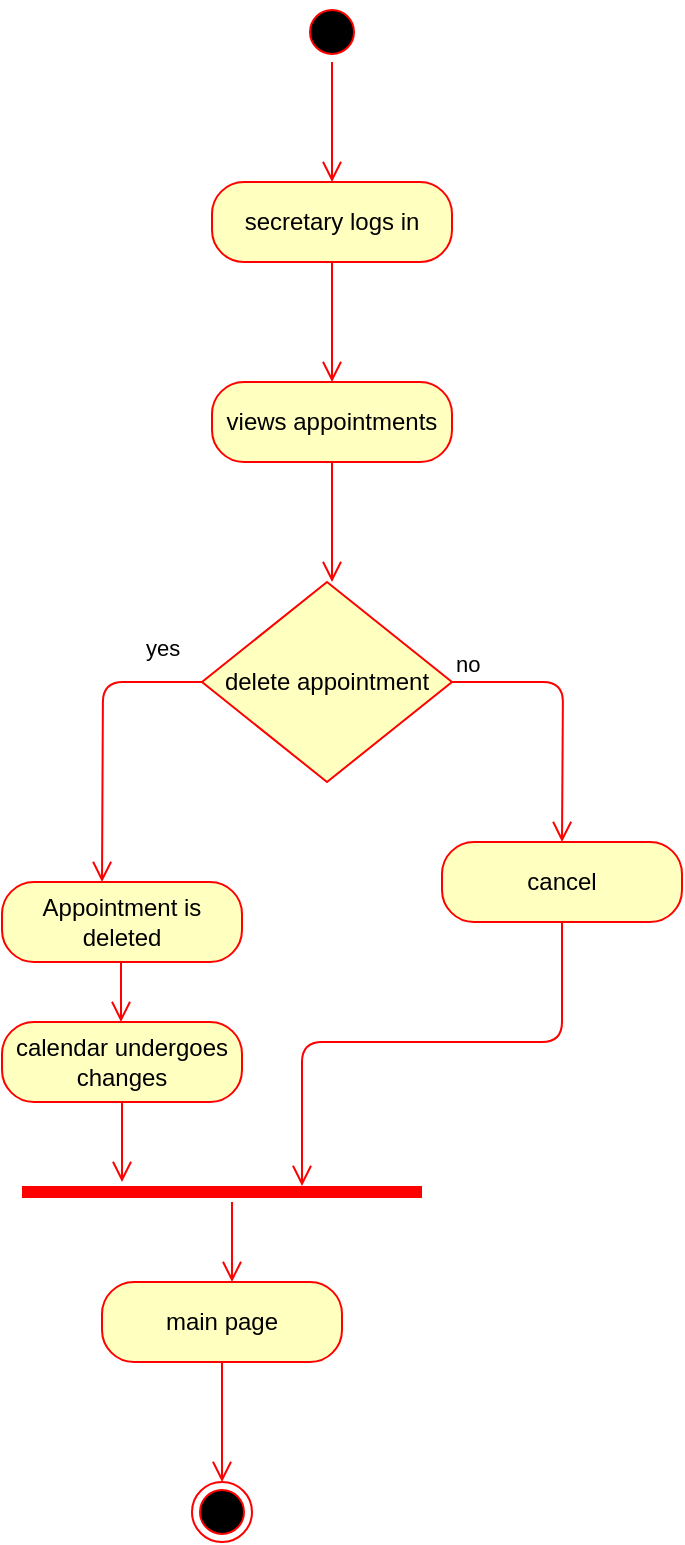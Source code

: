 <mxfile version="13.0.8" type="github"><diagram name="Page-1" id="58cdce13-f638-feb5-8d6f-7d28b1aa9fa0"><mxGraphModel dx="946" dy="597" grid="1" gridSize="10" guides="1" tooltips="1" connect="1" arrows="1" fold="1" page="1" pageScale="1" pageWidth="1100" pageHeight="850" background="#ffffff" math="0" shadow="0"><root><mxCell id="0"/><mxCell id="1" parent="0"/><mxCell id="qfBZsKq0nNVK6p3OC4su-1" value="" style="ellipse;html=1;shape=startState;fillColor=#000000;strokeColor=#ff0000;" parent="1" vertex="1"><mxGeometry x="560" y="20" width="30" height="30" as="geometry"/></mxCell><mxCell id="qfBZsKq0nNVK6p3OC4su-2" value="" style="edgeStyle=orthogonalEdgeStyle;html=1;verticalAlign=bottom;endArrow=open;endSize=8;strokeColor=#ff0000;" parent="1" source="qfBZsKq0nNVK6p3OC4su-1" edge="1"><mxGeometry relative="1" as="geometry"><mxPoint x="575" y="110" as="targetPoint"/></mxGeometry></mxCell><mxCell id="qfBZsKq0nNVK6p3OC4su-3" value="secretary logs in" style="rounded=1;whiteSpace=wrap;html=1;arcSize=40;fontColor=#000000;fillColor=#ffffc0;strokeColor=#ff0000;" parent="1" vertex="1"><mxGeometry x="515" y="110" width="120" height="40" as="geometry"/></mxCell><mxCell id="qfBZsKq0nNVK6p3OC4su-4" value="" style="edgeStyle=orthogonalEdgeStyle;html=1;verticalAlign=bottom;endArrow=open;endSize=8;strokeColor=#ff0000;" parent="1" source="qfBZsKq0nNVK6p3OC4su-3" edge="1"><mxGeometry relative="1" as="geometry"><mxPoint x="575" y="210" as="targetPoint"/></mxGeometry></mxCell><mxCell id="qfBZsKq0nNVK6p3OC4su-5" value="views appointments" style="rounded=1;whiteSpace=wrap;html=1;arcSize=40;fontColor=#000000;fillColor=#ffffc0;strokeColor=#ff0000;" parent="1" vertex="1"><mxGeometry x="515" y="210" width="120" height="40" as="geometry"/></mxCell><mxCell id="qfBZsKq0nNVK6p3OC4su-6" value="" style="edgeStyle=orthogonalEdgeStyle;html=1;verticalAlign=bottom;endArrow=open;endSize=8;strokeColor=#ff0000;" parent="1" source="qfBZsKq0nNVK6p3OC4su-5" edge="1"><mxGeometry relative="1" as="geometry"><mxPoint x="575" y="310" as="targetPoint"/></mxGeometry></mxCell><mxCell id="qfBZsKq0nNVK6p3OC4su-10" value="delete appointment" style="rhombus;whiteSpace=wrap;html=1;fillColor=#ffffc0;strokeColor=#ff0000;" parent="1" vertex="1"><mxGeometry x="510" y="310" width="125" height="100" as="geometry"/></mxCell><mxCell id="qfBZsKq0nNVK6p3OC4su-11" value="no" style="edgeStyle=orthogonalEdgeStyle;html=1;align=left;verticalAlign=bottom;endArrow=open;endSize=8;strokeColor=#ff0000;" parent="1" source="qfBZsKq0nNVK6p3OC4su-10" edge="1"><mxGeometry x="-1" relative="1" as="geometry"><mxPoint x="690" y="440" as="targetPoint"/></mxGeometry></mxCell><mxCell id="qfBZsKq0nNVK6p3OC4su-12" value="yes" style="edgeStyle=orthogonalEdgeStyle;html=1;align=left;verticalAlign=top;endArrow=open;endSize=8;strokeColor=#ff0000;" parent="1" source="qfBZsKq0nNVK6p3OC4su-10" edge="1"><mxGeometry x="-0.6" y="-30" relative="1" as="geometry"><mxPoint x="460" y="460" as="targetPoint"/><mxPoint as="offset"/></mxGeometry></mxCell><mxCell id="qfBZsKq0nNVK6p3OC4su-15" value="Appointment is deleted" style="rounded=1;whiteSpace=wrap;html=1;arcSize=40;fontColor=#000000;fillColor=#ffffc0;strokeColor=#ff0000;" parent="1" vertex="1"><mxGeometry x="410" y="460" width="120" height="40" as="geometry"/></mxCell><mxCell id="qfBZsKq0nNVK6p3OC4su-17" value="cancel" style="rounded=1;whiteSpace=wrap;html=1;arcSize=40;fontColor=#000000;fillColor=#ffffc0;strokeColor=#ff0000;" parent="1" vertex="1"><mxGeometry x="630" y="440" width="120" height="40" as="geometry"/></mxCell><mxCell id="qfBZsKq0nNVK6p3OC4su-18" value="" style="edgeStyle=orthogonalEdgeStyle;html=1;verticalAlign=bottom;endArrow=open;endSize=8;strokeColor=#ff0000;entryX=0.7;entryY=0.2;entryDx=0;entryDy=0;entryPerimeter=0;" parent="1" source="qfBZsKq0nNVK6p3OC4su-17" edge="1" target="N0jfvfb6rjBbj7CFUxxj-1"><mxGeometry relative="1" as="geometry"><mxPoint x="560" y="600" as="targetPoint"/><Array as="points"><mxPoint x="690" y="540"/><mxPoint x="560" y="540"/></Array></mxGeometry></mxCell><mxCell id="N0jfvfb6rjBbj7CFUxxj-1" value="" style="shape=line;html=1;strokeWidth=6;strokeColor=#ff0000;" vertex="1" parent="1"><mxGeometry x="420" y="610" width="200" height="10" as="geometry"/></mxCell><mxCell id="N0jfvfb6rjBbj7CFUxxj-2" value="" style="edgeStyle=orthogonalEdgeStyle;html=1;verticalAlign=bottom;endArrow=open;endSize=8;strokeColor=#ff0000;" edge="1" source="N0jfvfb6rjBbj7CFUxxj-1" parent="1"><mxGeometry relative="1" as="geometry"><mxPoint x="525" y="660" as="targetPoint"/><Array as="points"><mxPoint x="525" y="655"/></Array></mxGeometry></mxCell><mxCell id="N0jfvfb6rjBbj7CFUxxj-5" value="" style="ellipse;html=1;shape=endState;fillColor=#000000;strokeColor=#ff0000;" vertex="1" parent="1"><mxGeometry x="505" y="760" width="30" height="30" as="geometry"/></mxCell><mxCell id="N0jfvfb6rjBbj7CFUxxj-6" value="calendar undergoes changes" style="rounded=1;whiteSpace=wrap;html=1;arcSize=40;fontColor=#000000;fillColor=#ffffc0;strokeColor=#ff0000;" vertex="1" parent="1"><mxGeometry x="410" y="530" width="120" height="40" as="geometry"/></mxCell><mxCell id="N0jfvfb6rjBbj7CFUxxj-7" value="" style="edgeStyle=orthogonalEdgeStyle;html=1;verticalAlign=bottom;endArrow=open;endSize=8;strokeColor=#ff0000;" edge="1" source="N0jfvfb6rjBbj7CFUxxj-6" parent="1"><mxGeometry relative="1" as="geometry"><mxPoint x="470" y="610" as="targetPoint"/></mxGeometry></mxCell><mxCell id="N0jfvfb6rjBbj7CFUxxj-8" value="" style="edgeStyle=orthogonalEdgeStyle;html=1;verticalAlign=bottom;endArrow=open;endSize=8;strokeColor=#ff0000;" edge="1" parent="1"><mxGeometry relative="1" as="geometry"><mxPoint x="469.5" y="530" as="targetPoint"/><mxPoint x="469.5" y="500" as="sourcePoint"/></mxGeometry></mxCell><mxCell id="N0jfvfb6rjBbj7CFUxxj-9" value="main page" style="rounded=1;whiteSpace=wrap;html=1;arcSize=40;fontColor=#000000;fillColor=#ffffc0;strokeColor=#ff0000;" vertex="1" parent="1"><mxGeometry x="460" y="660" width="120" height="40" as="geometry"/></mxCell><mxCell id="N0jfvfb6rjBbj7CFUxxj-10" value="" style="edgeStyle=orthogonalEdgeStyle;html=1;verticalAlign=bottom;endArrow=open;endSize=8;strokeColor=#ff0000;" edge="1" source="N0jfvfb6rjBbj7CFUxxj-9" parent="1"><mxGeometry relative="1" as="geometry"><mxPoint x="520" y="760" as="targetPoint"/></mxGeometry></mxCell></root></mxGraphModel></diagram></mxfile>